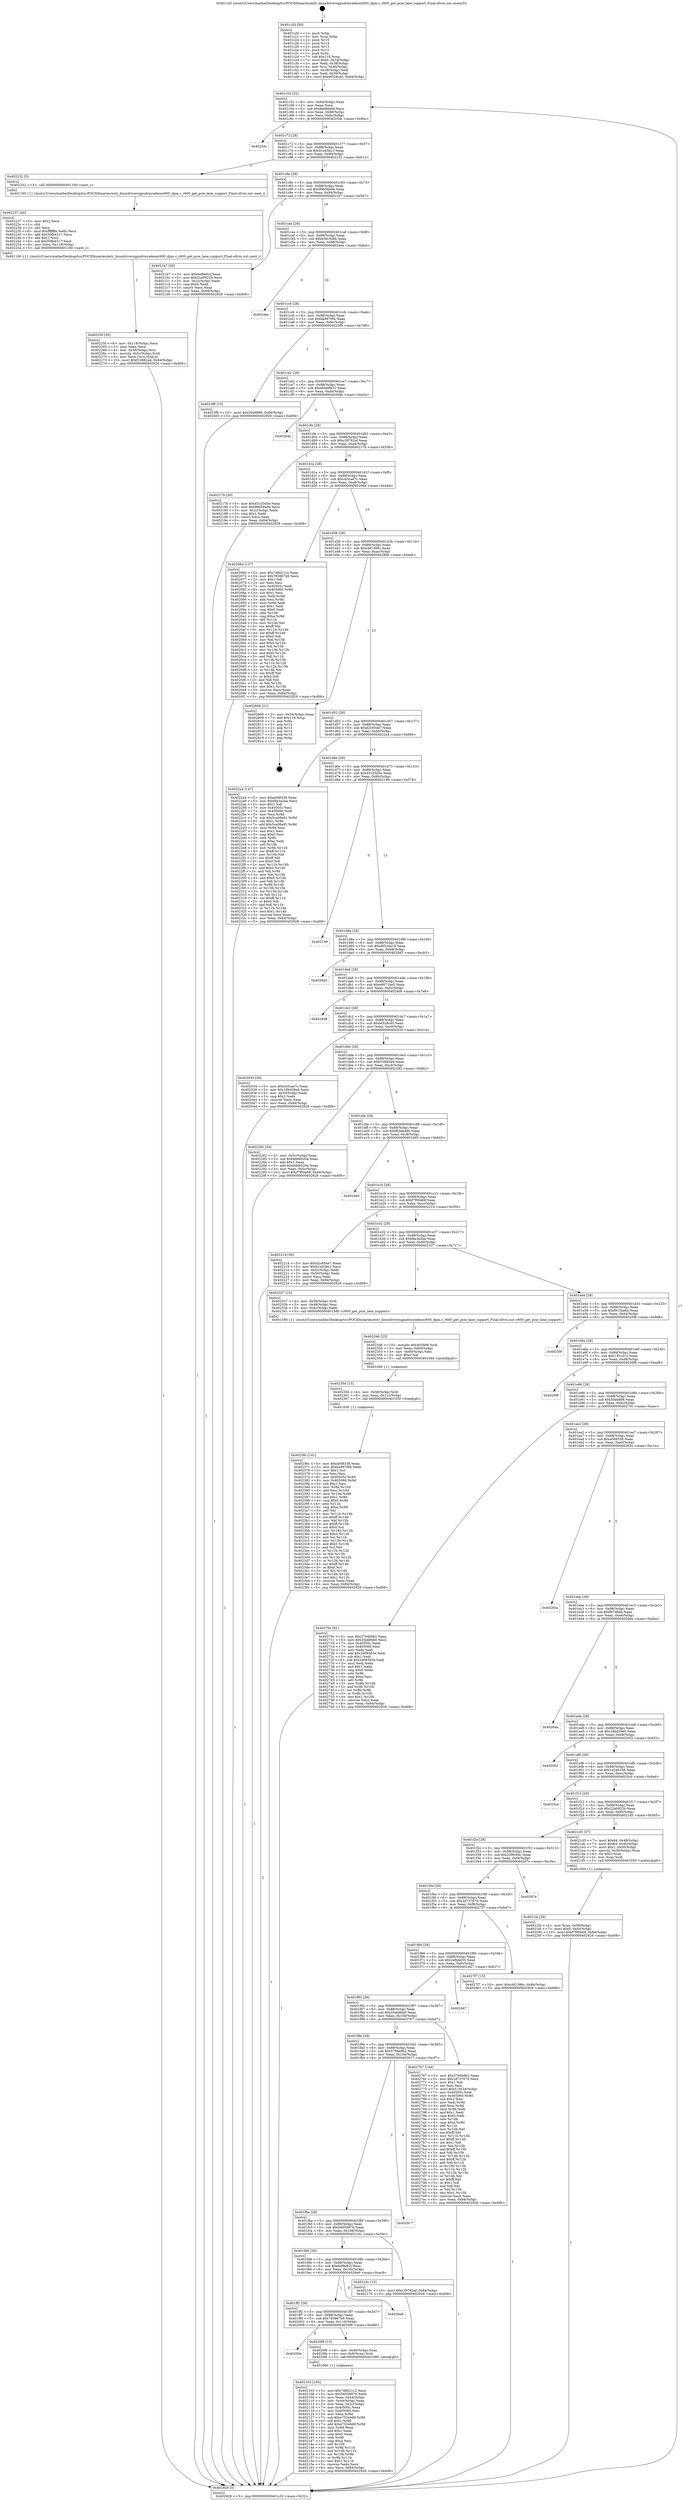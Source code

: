 digraph "0x401c20" {
  label = "0x401c20 (/mnt/c/Users/mathe/Desktop/tcc/POCII/binaries/extr_linuxdriversgpudrmradeonr600_dpm.c_r600_get_pcie_lane_support_Final-ollvm.out::main(0))"
  labelloc = "t"
  node[shape=record]

  Entry [label="",width=0.3,height=0.3,shape=circle,fillcolor=black,style=filled]
  "0x401c52" [label="{
     0x401c52 [32]\l
     | [instrs]\l
     &nbsp;&nbsp;0x401c52 \<+6\>: mov -0x84(%rbp),%eax\l
     &nbsp;&nbsp;0x401c58 \<+2\>: mov %eax,%ecx\l
     &nbsp;&nbsp;0x401c5a \<+6\>: sub $0x8dd8dd4f,%ecx\l
     &nbsp;&nbsp;0x401c60 \<+6\>: mov %eax,-0x88(%rbp)\l
     &nbsp;&nbsp;0x401c66 \<+6\>: mov %ecx,-0x8c(%rbp)\l
     &nbsp;&nbsp;0x401c6c \<+6\>: je 00000000004025dc \<main+0x9bc\>\l
  }"]
  "0x4025dc" [label="{
     0x4025dc\l
  }", style=dashed]
  "0x401c72" [label="{
     0x401c72 [28]\l
     | [instrs]\l
     &nbsp;&nbsp;0x401c72 \<+5\>: jmp 0000000000401c77 \<main+0x57\>\l
     &nbsp;&nbsp;0x401c77 \<+6\>: mov -0x88(%rbp),%eax\l
     &nbsp;&nbsp;0x401c7d \<+5\>: sub $0x91a45bc1,%eax\l
     &nbsp;&nbsp;0x401c82 \<+6\>: mov %eax,-0x90(%rbp)\l
     &nbsp;&nbsp;0x401c88 \<+6\>: je 0000000000402232 \<main+0x612\>\l
  }"]
  Exit [label="",width=0.3,height=0.3,shape=circle,fillcolor=black,style=filled,peripheries=2]
  "0x402232" [label="{
     0x402232 [5]\l
     | [instrs]\l
     &nbsp;&nbsp;0x402232 \<+5\>: call 0000000000401160 \<next_i\>\l
     | [calls]\l
     &nbsp;&nbsp;0x401160 \{1\} (/mnt/c/Users/mathe/Desktop/tcc/POCII/binaries/extr_linuxdriversgpudrmradeonr600_dpm.c_r600_get_pcie_lane_support_Final-ollvm.out::next_i)\l
  }"]
  "0x401c8e" [label="{
     0x401c8e [28]\l
     | [instrs]\l
     &nbsp;&nbsp;0x401c8e \<+5\>: jmp 0000000000401c93 \<main+0x73\>\l
     &nbsp;&nbsp;0x401c93 \<+6\>: mov -0x88(%rbp),%eax\l
     &nbsp;&nbsp;0x401c99 \<+5\>: sub $0x99b58a0b,%eax\l
     &nbsp;&nbsp;0x401c9e \<+6\>: mov %eax,-0x94(%rbp)\l
     &nbsp;&nbsp;0x401ca4 \<+6\>: je 00000000004021b7 \<main+0x597\>\l
  }"]
  "0x40236c" [label="{
     0x40236c [141]\l
     | [instrs]\l
     &nbsp;&nbsp;0x40236c \<+5\>: mov $0xa008338,%eax\l
     &nbsp;&nbsp;0x402371 \<+5\>: mov $0xba9970f4,%edx\l
     &nbsp;&nbsp;0x402376 \<+2\>: mov $0x1,%cl\l
     &nbsp;&nbsp;0x402378 \<+2\>: xor %esi,%esi\l
     &nbsp;&nbsp;0x40237a \<+8\>: mov 0x40505c,%r8d\l
     &nbsp;&nbsp;0x402382 \<+8\>: mov 0x405060,%r9d\l
     &nbsp;&nbsp;0x40238a \<+3\>: sub $0x1,%esi\l
     &nbsp;&nbsp;0x40238d \<+3\>: mov %r8d,%r10d\l
     &nbsp;&nbsp;0x402390 \<+3\>: add %esi,%r10d\l
     &nbsp;&nbsp;0x402393 \<+4\>: imul %r10d,%r8d\l
     &nbsp;&nbsp;0x402397 \<+4\>: and $0x1,%r8d\l
     &nbsp;&nbsp;0x40239b \<+4\>: cmp $0x0,%r8d\l
     &nbsp;&nbsp;0x40239f \<+4\>: sete %r11b\l
     &nbsp;&nbsp;0x4023a3 \<+4\>: cmp $0xa,%r9d\l
     &nbsp;&nbsp;0x4023a7 \<+3\>: setl %bl\l
     &nbsp;&nbsp;0x4023aa \<+3\>: mov %r11b,%r14b\l
     &nbsp;&nbsp;0x4023ad \<+4\>: xor $0xff,%r14b\l
     &nbsp;&nbsp;0x4023b1 \<+3\>: mov %bl,%r15b\l
     &nbsp;&nbsp;0x4023b4 \<+4\>: xor $0xff,%r15b\l
     &nbsp;&nbsp;0x4023b8 \<+3\>: xor $0x0,%cl\l
     &nbsp;&nbsp;0x4023bb \<+3\>: mov %r14b,%r12b\l
     &nbsp;&nbsp;0x4023be \<+4\>: and $0x0,%r12b\l
     &nbsp;&nbsp;0x4023c2 \<+3\>: and %cl,%r11b\l
     &nbsp;&nbsp;0x4023c5 \<+3\>: mov %r15b,%r13b\l
     &nbsp;&nbsp;0x4023c8 \<+4\>: and $0x0,%r13b\l
     &nbsp;&nbsp;0x4023cc \<+2\>: and %cl,%bl\l
     &nbsp;&nbsp;0x4023ce \<+3\>: or %r11b,%r12b\l
     &nbsp;&nbsp;0x4023d1 \<+3\>: or %bl,%r13b\l
     &nbsp;&nbsp;0x4023d4 \<+3\>: xor %r13b,%r12b\l
     &nbsp;&nbsp;0x4023d7 \<+3\>: or %r15b,%r14b\l
     &nbsp;&nbsp;0x4023da \<+4\>: xor $0xff,%r14b\l
     &nbsp;&nbsp;0x4023de \<+3\>: or $0x0,%cl\l
     &nbsp;&nbsp;0x4023e1 \<+3\>: and %cl,%r14b\l
     &nbsp;&nbsp;0x4023e4 \<+3\>: or %r14b,%r12b\l
     &nbsp;&nbsp;0x4023e7 \<+4\>: test $0x1,%r12b\l
     &nbsp;&nbsp;0x4023eb \<+3\>: cmovne %edx,%eax\l
     &nbsp;&nbsp;0x4023ee \<+6\>: mov %eax,-0x84(%rbp)\l
     &nbsp;&nbsp;0x4023f4 \<+5\>: jmp 0000000000402928 \<main+0xd08\>\l
  }"]
  "0x4021b7" [label="{
     0x4021b7 [30]\l
     | [instrs]\l
     &nbsp;&nbsp;0x4021b7 \<+5\>: mov $0x6ef9e91f,%eax\l
     &nbsp;&nbsp;0x4021bc \<+5\>: mov $0x22a0922b,%ecx\l
     &nbsp;&nbsp;0x4021c1 \<+3\>: mov -0x2c(%rbp),%edx\l
     &nbsp;&nbsp;0x4021c4 \<+3\>: cmp $0x0,%edx\l
     &nbsp;&nbsp;0x4021c7 \<+3\>: cmove %ecx,%eax\l
     &nbsp;&nbsp;0x4021ca \<+6\>: mov %eax,-0x84(%rbp)\l
     &nbsp;&nbsp;0x4021d0 \<+5\>: jmp 0000000000402928 \<main+0xd08\>\l
  }"]
  "0x401caa" [label="{
     0x401caa [28]\l
     | [instrs]\l
     &nbsp;&nbsp;0x401caa \<+5\>: jmp 0000000000401caf \<main+0x8f\>\l
     &nbsp;&nbsp;0x401caf \<+6\>: mov -0x88(%rbp),%eax\l
     &nbsp;&nbsp;0x401cb5 \<+5\>: sub $0xb59c30eb,%eax\l
     &nbsp;&nbsp;0x401cba \<+6\>: mov %eax,-0x98(%rbp)\l
     &nbsp;&nbsp;0x401cc0 \<+6\>: je 00000000004024ee \<main+0x8ce\>\l
  }"]
  "0x40235d" [label="{
     0x40235d [15]\l
     | [instrs]\l
     &nbsp;&nbsp;0x40235d \<+4\>: mov -0x58(%rbp),%rdi\l
     &nbsp;&nbsp;0x402361 \<+6\>: mov %eax,-0x11c(%rbp)\l
     &nbsp;&nbsp;0x402367 \<+5\>: call 0000000000401030 \<free@plt\>\l
     | [calls]\l
     &nbsp;&nbsp;0x401030 \{1\} (unknown)\l
  }"]
  "0x4024ee" [label="{
     0x4024ee\l
  }", style=dashed]
  "0x401cc6" [label="{
     0x401cc6 [28]\l
     | [instrs]\l
     &nbsp;&nbsp;0x401cc6 \<+5\>: jmp 0000000000401ccb \<main+0xab\>\l
     &nbsp;&nbsp;0x401ccb \<+6\>: mov -0x88(%rbp),%eax\l
     &nbsp;&nbsp;0x401cd1 \<+5\>: sub $0xba9970f4,%eax\l
     &nbsp;&nbsp;0x401cd6 \<+6\>: mov %eax,-0x9c(%rbp)\l
     &nbsp;&nbsp;0x401cdc \<+6\>: je 00000000004023f9 \<main+0x7d9\>\l
  }"]
  "0x402346" [label="{
     0x402346 [23]\l
     | [instrs]\l
     &nbsp;&nbsp;0x402346 \<+10\>: movabs $0x4030d6,%rdi\l
     &nbsp;&nbsp;0x402350 \<+3\>: mov %eax,-0x60(%rbp)\l
     &nbsp;&nbsp;0x402353 \<+3\>: mov -0x60(%rbp),%esi\l
     &nbsp;&nbsp;0x402356 \<+2\>: mov $0x0,%al\l
     &nbsp;&nbsp;0x402358 \<+5\>: call 0000000000401040 \<printf@plt\>\l
     | [calls]\l
     &nbsp;&nbsp;0x401040 \{1\} (unknown)\l
  }"]
  "0x4023f9" [label="{
     0x4023f9 [15]\l
     | [instrs]\l
     &nbsp;&nbsp;0x4023f9 \<+10\>: movl $0x50a6888,-0x84(%rbp)\l
     &nbsp;&nbsp;0x402403 \<+5\>: jmp 0000000000402928 \<main+0xd08\>\l
  }"]
  "0x401ce2" [label="{
     0x401ce2 [28]\l
     | [instrs]\l
     &nbsp;&nbsp;0x401ce2 \<+5\>: jmp 0000000000401ce7 \<main+0xc7\>\l
     &nbsp;&nbsp;0x401ce7 \<+6\>: mov -0x88(%rbp),%eax\l
     &nbsp;&nbsp;0x401ced \<+5\>: sub $0xbebb8631,%eax\l
     &nbsp;&nbsp;0x401cf2 \<+6\>: mov %eax,-0xa0(%rbp)\l
     &nbsp;&nbsp;0x401cf8 \<+6\>: je 000000000040264e \<main+0xa2e\>\l
  }"]
  "0x40225f" [label="{
     0x40225f [35]\l
     | [instrs]\l
     &nbsp;&nbsp;0x40225f \<+6\>: mov -0x118(%rbp),%ecx\l
     &nbsp;&nbsp;0x402265 \<+3\>: imul %eax,%ecx\l
     &nbsp;&nbsp;0x402268 \<+4\>: mov -0x58(%rbp),%rsi\l
     &nbsp;&nbsp;0x40226c \<+4\>: movslq -0x5c(%rbp),%rdi\l
     &nbsp;&nbsp;0x402270 \<+3\>: mov %ecx,(%rsi,%rdi,4)\l
     &nbsp;&nbsp;0x402273 \<+10\>: movl $0xf10882a4,-0x84(%rbp)\l
     &nbsp;&nbsp;0x40227d \<+5\>: jmp 0000000000402928 \<main+0xd08\>\l
  }"]
  "0x40264e" [label="{
     0x40264e\l
  }", style=dashed]
  "0x401cfe" [label="{
     0x401cfe [28]\l
     | [instrs]\l
     &nbsp;&nbsp;0x401cfe \<+5\>: jmp 0000000000401d03 \<main+0xe3\>\l
     &nbsp;&nbsp;0x401d03 \<+6\>: mov -0x88(%rbp),%eax\l
     &nbsp;&nbsp;0x401d09 \<+5\>: sub $0xc39782af,%eax\l
     &nbsp;&nbsp;0x401d0e \<+6\>: mov %eax,-0xa4(%rbp)\l
     &nbsp;&nbsp;0x401d14 \<+6\>: je 000000000040217b \<main+0x55b\>\l
  }"]
  "0x402237" [label="{
     0x402237 [40]\l
     | [instrs]\l
     &nbsp;&nbsp;0x402237 \<+5\>: mov $0x2,%ecx\l
     &nbsp;&nbsp;0x40223c \<+1\>: cltd\l
     &nbsp;&nbsp;0x40223d \<+2\>: idiv %ecx\l
     &nbsp;&nbsp;0x40223f \<+6\>: imul $0xfffffffe,%edx,%ecx\l
     &nbsp;&nbsp;0x402245 \<+6\>: add $0x50fb4317,%ecx\l
     &nbsp;&nbsp;0x40224b \<+3\>: add $0x1,%ecx\l
     &nbsp;&nbsp;0x40224e \<+6\>: sub $0x50fb4317,%ecx\l
     &nbsp;&nbsp;0x402254 \<+6\>: mov %ecx,-0x118(%rbp)\l
     &nbsp;&nbsp;0x40225a \<+5\>: call 0000000000401160 \<next_i\>\l
     | [calls]\l
     &nbsp;&nbsp;0x401160 \{1\} (/mnt/c/Users/mathe/Desktop/tcc/POCII/binaries/extr_linuxdriversgpudrmradeonr600_dpm.c_r600_get_pcie_lane_support_Final-ollvm.out::next_i)\l
  }"]
  "0x40217b" [label="{
     0x40217b [30]\l
     | [instrs]\l
     &nbsp;&nbsp;0x40217b \<+5\>: mov $0xd31d3d5e,%eax\l
     &nbsp;&nbsp;0x402180 \<+5\>: mov $0x99b58a0b,%ecx\l
     &nbsp;&nbsp;0x402185 \<+3\>: mov -0x2c(%rbp),%edx\l
     &nbsp;&nbsp;0x402188 \<+3\>: cmp $0x1,%edx\l
     &nbsp;&nbsp;0x40218b \<+3\>: cmovl %ecx,%eax\l
     &nbsp;&nbsp;0x40218e \<+6\>: mov %eax,-0x84(%rbp)\l
     &nbsp;&nbsp;0x402194 \<+5\>: jmp 0000000000402928 \<main+0xd08\>\l
  }"]
  "0x401d1a" [label="{
     0x401d1a [28]\l
     | [instrs]\l
     &nbsp;&nbsp;0x401d1a \<+5\>: jmp 0000000000401d1f \<main+0xff\>\l
     &nbsp;&nbsp;0x401d1f \<+6\>: mov -0x88(%rbp),%eax\l
     &nbsp;&nbsp;0x401d25 \<+5\>: sub $0xcb5cae7c,%eax\l
     &nbsp;&nbsp;0x401d2a \<+6\>: mov %eax,-0xa8(%rbp)\l
     &nbsp;&nbsp;0x401d30 \<+6\>: je 000000000040206d \<main+0x44d\>\l
  }"]
  "0x4021fa" [label="{
     0x4021fa [26]\l
     | [instrs]\l
     &nbsp;&nbsp;0x4021fa \<+4\>: mov %rax,-0x58(%rbp)\l
     &nbsp;&nbsp;0x4021fe \<+7\>: movl $0x0,-0x5c(%rbp)\l
     &nbsp;&nbsp;0x402205 \<+10\>: movl $0xf7f00e68,-0x84(%rbp)\l
     &nbsp;&nbsp;0x40220f \<+5\>: jmp 0000000000402928 \<main+0xd08\>\l
  }"]
  "0x40206d" [label="{
     0x40206d [137]\l
     | [instrs]\l
     &nbsp;&nbsp;0x40206d \<+5\>: mov $0x7d8621c2,%eax\l
     &nbsp;&nbsp;0x402072 \<+5\>: mov $0x783867b9,%ecx\l
     &nbsp;&nbsp;0x402077 \<+2\>: mov $0x1,%dl\l
     &nbsp;&nbsp;0x402079 \<+2\>: xor %esi,%esi\l
     &nbsp;&nbsp;0x40207b \<+7\>: mov 0x40505c,%edi\l
     &nbsp;&nbsp;0x402082 \<+8\>: mov 0x405060,%r8d\l
     &nbsp;&nbsp;0x40208a \<+3\>: sub $0x1,%esi\l
     &nbsp;&nbsp;0x40208d \<+3\>: mov %edi,%r9d\l
     &nbsp;&nbsp;0x402090 \<+3\>: add %esi,%r9d\l
     &nbsp;&nbsp;0x402093 \<+4\>: imul %r9d,%edi\l
     &nbsp;&nbsp;0x402097 \<+3\>: and $0x1,%edi\l
     &nbsp;&nbsp;0x40209a \<+3\>: cmp $0x0,%edi\l
     &nbsp;&nbsp;0x40209d \<+4\>: sete %r10b\l
     &nbsp;&nbsp;0x4020a1 \<+4\>: cmp $0xa,%r8d\l
     &nbsp;&nbsp;0x4020a5 \<+4\>: setl %r11b\l
     &nbsp;&nbsp;0x4020a9 \<+3\>: mov %r10b,%bl\l
     &nbsp;&nbsp;0x4020ac \<+3\>: xor $0xff,%bl\l
     &nbsp;&nbsp;0x4020af \<+3\>: mov %r11b,%r14b\l
     &nbsp;&nbsp;0x4020b2 \<+4\>: xor $0xff,%r14b\l
     &nbsp;&nbsp;0x4020b6 \<+3\>: xor $0x0,%dl\l
     &nbsp;&nbsp;0x4020b9 \<+3\>: mov %bl,%r15b\l
     &nbsp;&nbsp;0x4020bc \<+4\>: and $0x0,%r15b\l
     &nbsp;&nbsp;0x4020c0 \<+3\>: and %dl,%r10b\l
     &nbsp;&nbsp;0x4020c3 \<+3\>: mov %r14b,%r12b\l
     &nbsp;&nbsp;0x4020c6 \<+4\>: and $0x0,%r12b\l
     &nbsp;&nbsp;0x4020ca \<+3\>: and %dl,%r11b\l
     &nbsp;&nbsp;0x4020cd \<+3\>: or %r10b,%r15b\l
     &nbsp;&nbsp;0x4020d0 \<+3\>: or %r11b,%r12b\l
     &nbsp;&nbsp;0x4020d3 \<+3\>: xor %r12b,%r15b\l
     &nbsp;&nbsp;0x4020d6 \<+3\>: or %r14b,%bl\l
     &nbsp;&nbsp;0x4020d9 \<+3\>: xor $0xff,%bl\l
     &nbsp;&nbsp;0x4020dc \<+3\>: or $0x0,%dl\l
     &nbsp;&nbsp;0x4020df \<+2\>: and %dl,%bl\l
     &nbsp;&nbsp;0x4020e1 \<+3\>: or %bl,%r15b\l
     &nbsp;&nbsp;0x4020e4 \<+4\>: test $0x1,%r15b\l
     &nbsp;&nbsp;0x4020e8 \<+3\>: cmovne %ecx,%eax\l
     &nbsp;&nbsp;0x4020eb \<+6\>: mov %eax,-0x84(%rbp)\l
     &nbsp;&nbsp;0x4020f1 \<+5\>: jmp 0000000000402928 \<main+0xd08\>\l
  }"]
  "0x401d36" [label="{
     0x401d36 [28]\l
     | [instrs]\l
     &nbsp;&nbsp;0x401d36 \<+5\>: jmp 0000000000401d3b \<main+0x11b\>\l
     &nbsp;&nbsp;0x401d3b \<+6\>: mov -0x88(%rbp),%eax\l
     &nbsp;&nbsp;0x401d41 \<+5\>: sub $0xcbf1386c,%eax\l
     &nbsp;&nbsp;0x401d46 \<+6\>: mov %eax,-0xac(%rbp)\l
     &nbsp;&nbsp;0x401d4c \<+6\>: je 0000000000402806 \<main+0xbe6\>\l
  }"]
  "0x402103" [label="{
     0x402103 [105]\l
     | [instrs]\l
     &nbsp;&nbsp;0x402103 \<+5\>: mov $0x7d8621c2,%ecx\l
     &nbsp;&nbsp;0x402108 \<+5\>: mov $0x56059976,%edx\l
     &nbsp;&nbsp;0x40210d \<+3\>: mov %eax,-0x44(%rbp)\l
     &nbsp;&nbsp;0x402110 \<+3\>: mov -0x44(%rbp),%eax\l
     &nbsp;&nbsp;0x402113 \<+3\>: mov %eax,-0x2c(%rbp)\l
     &nbsp;&nbsp;0x402116 \<+7\>: mov 0x40505c,%eax\l
     &nbsp;&nbsp;0x40211d \<+7\>: mov 0x405060,%esi\l
     &nbsp;&nbsp;0x402124 \<+3\>: mov %eax,%r8d\l
     &nbsp;&nbsp;0x402127 \<+7\>: sub $0xe752ebd9,%r8d\l
     &nbsp;&nbsp;0x40212e \<+4\>: sub $0x1,%r8d\l
     &nbsp;&nbsp;0x402132 \<+7\>: add $0xe752ebd9,%r8d\l
     &nbsp;&nbsp;0x402139 \<+4\>: imul %r8d,%eax\l
     &nbsp;&nbsp;0x40213d \<+3\>: and $0x1,%eax\l
     &nbsp;&nbsp;0x402140 \<+3\>: cmp $0x0,%eax\l
     &nbsp;&nbsp;0x402143 \<+4\>: sete %r9b\l
     &nbsp;&nbsp;0x402147 \<+3\>: cmp $0xa,%esi\l
     &nbsp;&nbsp;0x40214a \<+4\>: setl %r10b\l
     &nbsp;&nbsp;0x40214e \<+3\>: mov %r9b,%r11b\l
     &nbsp;&nbsp;0x402151 \<+3\>: and %r10b,%r11b\l
     &nbsp;&nbsp;0x402154 \<+3\>: xor %r10b,%r9b\l
     &nbsp;&nbsp;0x402157 \<+3\>: or %r9b,%r11b\l
     &nbsp;&nbsp;0x40215a \<+4\>: test $0x1,%r11b\l
     &nbsp;&nbsp;0x40215e \<+3\>: cmovne %edx,%ecx\l
     &nbsp;&nbsp;0x402161 \<+6\>: mov %ecx,-0x84(%rbp)\l
     &nbsp;&nbsp;0x402167 \<+5\>: jmp 0000000000402928 \<main+0xd08\>\l
  }"]
  "0x402806" [label="{
     0x402806 [21]\l
     | [instrs]\l
     &nbsp;&nbsp;0x402806 \<+3\>: mov -0x34(%rbp),%eax\l
     &nbsp;&nbsp;0x402809 \<+7\>: add $0x118,%rsp\l
     &nbsp;&nbsp;0x402810 \<+1\>: pop %rbx\l
     &nbsp;&nbsp;0x402811 \<+2\>: pop %r12\l
     &nbsp;&nbsp;0x402813 \<+2\>: pop %r13\l
     &nbsp;&nbsp;0x402815 \<+2\>: pop %r14\l
     &nbsp;&nbsp;0x402817 \<+2\>: pop %r15\l
     &nbsp;&nbsp;0x402819 \<+1\>: pop %rbp\l
     &nbsp;&nbsp;0x40281a \<+1\>: ret\l
  }"]
  "0x401d52" [label="{
     0x401d52 [28]\l
     | [instrs]\l
     &nbsp;&nbsp;0x401d52 \<+5\>: jmp 0000000000401d57 \<main+0x137\>\l
     &nbsp;&nbsp;0x401d57 \<+6\>: mov -0x88(%rbp),%eax\l
     &nbsp;&nbsp;0x401d5d \<+5\>: sub $0xd2c854e7,%eax\l
     &nbsp;&nbsp;0x401d62 \<+6\>: mov %eax,-0xb0(%rbp)\l
     &nbsp;&nbsp;0x401d68 \<+6\>: je 00000000004022a4 \<main+0x684\>\l
  }"]
  "0x40200e" [label="{
     0x40200e\l
  }", style=dashed]
  "0x4022a4" [label="{
     0x4022a4 [147]\l
     | [instrs]\l
     &nbsp;&nbsp;0x4022a4 \<+5\>: mov $0xa008338,%eax\l
     &nbsp;&nbsp;0x4022a9 \<+5\>: mov $0xf8a3a2ba,%ecx\l
     &nbsp;&nbsp;0x4022ae \<+2\>: mov $0x1,%dl\l
     &nbsp;&nbsp;0x4022b0 \<+7\>: mov 0x40505c,%esi\l
     &nbsp;&nbsp;0x4022b7 \<+7\>: mov 0x405060,%edi\l
     &nbsp;&nbsp;0x4022be \<+3\>: mov %esi,%r8d\l
     &nbsp;&nbsp;0x4022c1 \<+7\>: sub $0x5ca08a91,%r8d\l
     &nbsp;&nbsp;0x4022c8 \<+4\>: sub $0x1,%r8d\l
     &nbsp;&nbsp;0x4022cc \<+7\>: add $0x5ca08a91,%r8d\l
     &nbsp;&nbsp;0x4022d3 \<+4\>: imul %r8d,%esi\l
     &nbsp;&nbsp;0x4022d7 \<+3\>: and $0x1,%esi\l
     &nbsp;&nbsp;0x4022da \<+3\>: cmp $0x0,%esi\l
     &nbsp;&nbsp;0x4022dd \<+4\>: sete %r9b\l
     &nbsp;&nbsp;0x4022e1 \<+3\>: cmp $0xa,%edi\l
     &nbsp;&nbsp;0x4022e4 \<+4\>: setl %r10b\l
     &nbsp;&nbsp;0x4022e8 \<+3\>: mov %r9b,%r11b\l
     &nbsp;&nbsp;0x4022eb \<+4\>: xor $0xff,%r11b\l
     &nbsp;&nbsp;0x4022ef \<+3\>: mov %r10b,%bl\l
     &nbsp;&nbsp;0x4022f2 \<+3\>: xor $0xff,%bl\l
     &nbsp;&nbsp;0x4022f5 \<+3\>: xor $0x0,%dl\l
     &nbsp;&nbsp;0x4022f8 \<+3\>: mov %r11b,%r14b\l
     &nbsp;&nbsp;0x4022fb \<+4\>: and $0x0,%r14b\l
     &nbsp;&nbsp;0x4022ff \<+3\>: and %dl,%r9b\l
     &nbsp;&nbsp;0x402302 \<+3\>: mov %bl,%r15b\l
     &nbsp;&nbsp;0x402305 \<+4\>: and $0x0,%r15b\l
     &nbsp;&nbsp;0x402309 \<+3\>: and %dl,%r10b\l
     &nbsp;&nbsp;0x40230c \<+3\>: or %r9b,%r14b\l
     &nbsp;&nbsp;0x40230f \<+3\>: or %r10b,%r15b\l
     &nbsp;&nbsp;0x402312 \<+3\>: xor %r15b,%r14b\l
     &nbsp;&nbsp;0x402315 \<+3\>: or %bl,%r11b\l
     &nbsp;&nbsp;0x402318 \<+4\>: xor $0xff,%r11b\l
     &nbsp;&nbsp;0x40231c \<+3\>: or $0x0,%dl\l
     &nbsp;&nbsp;0x40231f \<+3\>: and %dl,%r11b\l
     &nbsp;&nbsp;0x402322 \<+3\>: or %r11b,%r14b\l
     &nbsp;&nbsp;0x402325 \<+4\>: test $0x1,%r14b\l
     &nbsp;&nbsp;0x402329 \<+3\>: cmovne %ecx,%eax\l
     &nbsp;&nbsp;0x40232c \<+6\>: mov %eax,-0x84(%rbp)\l
     &nbsp;&nbsp;0x402332 \<+5\>: jmp 0000000000402928 \<main+0xd08\>\l
  }"]
  "0x401d6e" [label="{
     0x401d6e [28]\l
     | [instrs]\l
     &nbsp;&nbsp;0x401d6e \<+5\>: jmp 0000000000401d73 \<main+0x153\>\l
     &nbsp;&nbsp;0x401d73 \<+6\>: mov -0x88(%rbp),%eax\l
     &nbsp;&nbsp;0x401d79 \<+5\>: sub $0xd31d3d5e,%eax\l
     &nbsp;&nbsp;0x401d7e \<+6\>: mov %eax,-0xb4(%rbp)\l
     &nbsp;&nbsp;0x401d84 \<+6\>: je 0000000000402199 \<main+0x579\>\l
  }"]
  "0x4020f6" [label="{
     0x4020f6 [13]\l
     | [instrs]\l
     &nbsp;&nbsp;0x4020f6 \<+4\>: mov -0x40(%rbp),%rax\l
     &nbsp;&nbsp;0x4020fa \<+4\>: mov 0x8(%rax),%rdi\l
     &nbsp;&nbsp;0x4020fe \<+5\>: call 0000000000401060 \<atoi@plt\>\l
     | [calls]\l
     &nbsp;&nbsp;0x401060 \{1\} (unknown)\l
  }"]
  "0x402199" [label="{
     0x402199\l
  }", style=dashed]
  "0x401d8a" [label="{
     0x401d8a [28]\l
     | [instrs]\l
     &nbsp;&nbsp;0x401d8a \<+5\>: jmp 0000000000401d8f \<main+0x16f\>\l
     &nbsp;&nbsp;0x401d8f \<+6\>: mov -0x88(%rbp),%eax\l
     &nbsp;&nbsp;0x401d95 \<+5\>: sub $0xd6524e19,%eax\l
     &nbsp;&nbsp;0x401d9a \<+6\>: mov %eax,-0xb8(%rbp)\l
     &nbsp;&nbsp;0x401da0 \<+6\>: je 00000000004028d3 \<main+0xcb3\>\l
  }"]
  "0x401ff2" [label="{
     0x401ff2 [28]\l
     | [instrs]\l
     &nbsp;&nbsp;0x401ff2 \<+5\>: jmp 0000000000401ff7 \<main+0x3d7\>\l
     &nbsp;&nbsp;0x401ff7 \<+6\>: mov -0x88(%rbp),%eax\l
     &nbsp;&nbsp;0x401ffd \<+5\>: sub $0x783867b9,%eax\l
     &nbsp;&nbsp;0x402002 \<+6\>: mov %eax,-0x110(%rbp)\l
     &nbsp;&nbsp;0x402008 \<+6\>: je 00000000004020f6 \<main+0x4d6\>\l
  }"]
  "0x4028d3" [label="{
     0x4028d3\l
  }", style=dashed]
  "0x401da6" [label="{
     0x401da6 [28]\l
     | [instrs]\l
     &nbsp;&nbsp;0x401da6 \<+5\>: jmp 0000000000401dab \<main+0x18b\>\l
     &nbsp;&nbsp;0x401dab \<+6\>: mov -0x88(%rbp),%eax\l
     &nbsp;&nbsp;0x401db1 \<+5\>: sub $0xe8671be5,%eax\l
     &nbsp;&nbsp;0x401db6 \<+6\>: mov %eax,-0xbc(%rbp)\l
     &nbsp;&nbsp;0x401dbc \<+6\>: je 0000000000402408 \<main+0x7e8\>\l
  }"]
  "0x4026e9" [label="{
     0x4026e9\l
  }", style=dashed]
  "0x402408" [label="{
     0x402408\l
  }", style=dashed]
  "0x401dc2" [label="{
     0x401dc2 [28]\l
     | [instrs]\l
     &nbsp;&nbsp;0x401dc2 \<+5\>: jmp 0000000000401dc7 \<main+0x1a7\>\l
     &nbsp;&nbsp;0x401dc7 \<+6\>: mov -0x88(%rbp),%eax\l
     &nbsp;&nbsp;0x401dcd \<+5\>: sub $0xef328c40,%eax\l
     &nbsp;&nbsp;0x401dd2 \<+6\>: mov %eax,-0xc0(%rbp)\l
     &nbsp;&nbsp;0x401dd8 \<+6\>: je 0000000000402034 \<main+0x414\>\l
  }"]
  "0x401fd6" [label="{
     0x401fd6 [28]\l
     | [instrs]\l
     &nbsp;&nbsp;0x401fd6 \<+5\>: jmp 0000000000401fdb \<main+0x3bb\>\l
     &nbsp;&nbsp;0x401fdb \<+6\>: mov -0x88(%rbp),%eax\l
     &nbsp;&nbsp;0x401fe1 \<+5\>: sub $0x6ef9e91f,%eax\l
     &nbsp;&nbsp;0x401fe6 \<+6\>: mov %eax,-0x10c(%rbp)\l
     &nbsp;&nbsp;0x401fec \<+6\>: je 00000000004026e9 \<main+0xac9\>\l
  }"]
  "0x402034" [label="{
     0x402034 [30]\l
     | [instrs]\l
     &nbsp;&nbsp;0x402034 \<+5\>: mov $0xcb5cae7c,%eax\l
     &nbsp;&nbsp;0x402039 \<+5\>: mov $0x18bd39e0,%ecx\l
     &nbsp;&nbsp;0x40203e \<+3\>: mov -0x30(%rbp),%edx\l
     &nbsp;&nbsp;0x402041 \<+3\>: cmp $0x2,%edx\l
     &nbsp;&nbsp;0x402044 \<+3\>: cmovne %ecx,%eax\l
     &nbsp;&nbsp;0x402047 \<+6\>: mov %eax,-0x84(%rbp)\l
     &nbsp;&nbsp;0x40204d \<+5\>: jmp 0000000000402928 \<main+0xd08\>\l
  }"]
  "0x401dde" [label="{
     0x401dde [28]\l
     | [instrs]\l
     &nbsp;&nbsp;0x401dde \<+5\>: jmp 0000000000401de3 \<main+0x1c3\>\l
     &nbsp;&nbsp;0x401de3 \<+6\>: mov -0x88(%rbp),%eax\l
     &nbsp;&nbsp;0x401de9 \<+5\>: sub $0xf10882a4,%eax\l
     &nbsp;&nbsp;0x401dee \<+6\>: mov %eax,-0xc4(%rbp)\l
     &nbsp;&nbsp;0x401df4 \<+6\>: je 0000000000402282 \<main+0x662\>\l
  }"]
  "0x402928" [label="{
     0x402928 [5]\l
     | [instrs]\l
     &nbsp;&nbsp;0x402928 \<+5\>: jmp 0000000000401c52 \<main+0x32\>\l
  }"]
  "0x401c20" [label="{
     0x401c20 [50]\l
     | [instrs]\l
     &nbsp;&nbsp;0x401c20 \<+1\>: push %rbp\l
     &nbsp;&nbsp;0x401c21 \<+3\>: mov %rsp,%rbp\l
     &nbsp;&nbsp;0x401c24 \<+2\>: push %r15\l
     &nbsp;&nbsp;0x401c26 \<+2\>: push %r14\l
     &nbsp;&nbsp;0x401c28 \<+2\>: push %r13\l
     &nbsp;&nbsp;0x401c2a \<+2\>: push %r12\l
     &nbsp;&nbsp;0x401c2c \<+1\>: push %rbx\l
     &nbsp;&nbsp;0x401c2d \<+7\>: sub $0x118,%rsp\l
     &nbsp;&nbsp;0x401c34 \<+7\>: movl $0x0,-0x34(%rbp)\l
     &nbsp;&nbsp;0x401c3b \<+3\>: mov %edi,-0x38(%rbp)\l
     &nbsp;&nbsp;0x401c3e \<+4\>: mov %rsi,-0x40(%rbp)\l
     &nbsp;&nbsp;0x401c42 \<+3\>: mov -0x38(%rbp),%edi\l
     &nbsp;&nbsp;0x401c45 \<+3\>: mov %edi,-0x30(%rbp)\l
     &nbsp;&nbsp;0x401c48 \<+10\>: movl $0xef328c40,-0x84(%rbp)\l
  }"]
  "0x40216c" [label="{
     0x40216c [15]\l
     | [instrs]\l
     &nbsp;&nbsp;0x40216c \<+10\>: movl $0xc39782af,-0x84(%rbp)\l
     &nbsp;&nbsp;0x402176 \<+5\>: jmp 0000000000402928 \<main+0xd08\>\l
  }"]
  "0x402282" [label="{
     0x402282 [34]\l
     | [instrs]\l
     &nbsp;&nbsp;0x402282 \<+3\>: mov -0x5c(%rbp),%eax\l
     &nbsp;&nbsp;0x402285 \<+5\>: sub $0xddd6020a,%eax\l
     &nbsp;&nbsp;0x40228a \<+3\>: add $0x1,%eax\l
     &nbsp;&nbsp;0x40228d \<+5\>: add $0xddd6020a,%eax\l
     &nbsp;&nbsp;0x402292 \<+3\>: mov %eax,-0x5c(%rbp)\l
     &nbsp;&nbsp;0x402295 \<+10\>: movl $0xf7f00e68,-0x84(%rbp)\l
     &nbsp;&nbsp;0x40229f \<+5\>: jmp 0000000000402928 \<main+0xd08\>\l
  }"]
  "0x401dfa" [label="{
     0x401dfa [28]\l
     | [instrs]\l
     &nbsp;&nbsp;0x401dfa \<+5\>: jmp 0000000000401dff \<main+0x1df\>\l
     &nbsp;&nbsp;0x401dff \<+6\>: mov -0x88(%rbp),%eax\l
     &nbsp;&nbsp;0x401e05 \<+5\>: sub $0xf63de460,%eax\l
     &nbsp;&nbsp;0x401e0a \<+6\>: mov %eax,-0xc8(%rbp)\l
     &nbsp;&nbsp;0x401e10 \<+6\>: je 0000000000402465 \<main+0x845\>\l
  }"]
  "0x401fba" [label="{
     0x401fba [28]\l
     | [instrs]\l
     &nbsp;&nbsp;0x401fba \<+5\>: jmp 0000000000401fbf \<main+0x39f\>\l
     &nbsp;&nbsp;0x401fbf \<+6\>: mov -0x88(%rbp),%eax\l
     &nbsp;&nbsp;0x401fc5 \<+5\>: sub $0x56059976,%eax\l
     &nbsp;&nbsp;0x401fca \<+6\>: mov %eax,-0x108(%rbp)\l
     &nbsp;&nbsp;0x401fd0 \<+6\>: je 000000000040216c \<main+0x54c\>\l
  }"]
  "0x402465" [label="{
     0x402465\l
  }", style=dashed]
  "0x401e16" [label="{
     0x401e16 [28]\l
     | [instrs]\l
     &nbsp;&nbsp;0x401e16 \<+5\>: jmp 0000000000401e1b \<main+0x1fb\>\l
     &nbsp;&nbsp;0x401e1b \<+6\>: mov -0x88(%rbp),%eax\l
     &nbsp;&nbsp;0x401e21 \<+5\>: sub $0xf7f00e68,%eax\l
     &nbsp;&nbsp;0x401e26 \<+6\>: mov %eax,-0xcc(%rbp)\l
     &nbsp;&nbsp;0x401e2c \<+6\>: je 0000000000402214 \<main+0x5f4\>\l
  }"]
  "0x402917" [label="{
     0x402917\l
  }", style=dashed]
  "0x402214" [label="{
     0x402214 [30]\l
     | [instrs]\l
     &nbsp;&nbsp;0x402214 \<+5\>: mov $0xd2c854e7,%eax\l
     &nbsp;&nbsp;0x402219 \<+5\>: mov $0x91a45bc1,%ecx\l
     &nbsp;&nbsp;0x40221e \<+3\>: mov -0x5c(%rbp),%edx\l
     &nbsp;&nbsp;0x402221 \<+3\>: cmp -0x50(%rbp),%edx\l
     &nbsp;&nbsp;0x402224 \<+3\>: cmovl %ecx,%eax\l
     &nbsp;&nbsp;0x402227 \<+6\>: mov %eax,-0x84(%rbp)\l
     &nbsp;&nbsp;0x40222d \<+5\>: jmp 0000000000402928 \<main+0xd08\>\l
  }"]
  "0x401e32" [label="{
     0x401e32 [28]\l
     | [instrs]\l
     &nbsp;&nbsp;0x401e32 \<+5\>: jmp 0000000000401e37 \<main+0x217\>\l
     &nbsp;&nbsp;0x401e37 \<+6\>: mov -0x88(%rbp),%eax\l
     &nbsp;&nbsp;0x401e3d \<+5\>: sub $0xf8a3a2ba,%eax\l
     &nbsp;&nbsp;0x401e42 \<+6\>: mov %eax,-0xd0(%rbp)\l
     &nbsp;&nbsp;0x401e48 \<+6\>: je 0000000000402337 \<main+0x717\>\l
  }"]
  "0x401f9e" [label="{
     0x401f9e [28]\l
     | [instrs]\l
     &nbsp;&nbsp;0x401f9e \<+5\>: jmp 0000000000401fa3 \<main+0x383\>\l
     &nbsp;&nbsp;0x401fa3 \<+6\>: mov -0x88(%rbp),%eax\l
     &nbsp;&nbsp;0x401fa9 \<+5\>: sub $0x3794b9b2,%eax\l
     &nbsp;&nbsp;0x401fae \<+6\>: mov %eax,-0x104(%rbp)\l
     &nbsp;&nbsp;0x401fb4 \<+6\>: je 0000000000402917 \<main+0xcf7\>\l
  }"]
  "0x402337" [label="{
     0x402337 [15]\l
     | [instrs]\l
     &nbsp;&nbsp;0x402337 \<+4\>: mov -0x58(%rbp),%rdi\l
     &nbsp;&nbsp;0x40233b \<+3\>: mov -0x48(%rbp),%esi\l
     &nbsp;&nbsp;0x40233e \<+3\>: mov -0x4c(%rbp),%edx\l
     &nbsp;&nbsp;0x402341 \<+5\>: call 0000000000401580 \<r600_get_pcie_lane_support\>\l
     | [calls]\l
     &nbsp;&nbsp;0x401580 \{1\} (/mnt/c/Users/mathe/Desktop/tcc/POCII/binaries/extr_linuxdriversgpudrmradeonr600_dpm.c_r600_get_pcie_lane_support_Final-ollvm.out::r600_get_pcie_lane_support)\l
  }"]
  "0x401e4e" [label="{
     0x401e4e [28]\l
     | [instrs]\l
     &nbsp;&nbsp;0x401e4e \<+5\>: jmp 0000000000401e53 \<main+0x233\>\l
     &nbsp;&nbsp;0x401e53 \<+6\>: mov -0x88(%rbp),%eax\l
     &nbsp;&nbsp;0x401e59 \<+5\>: sub $0xf915aa6a,%eax\l
     &nbsp;&nbsp;0x401e5e \<+6\>: mov %eax,-0xd4(%rbp)\l
     &nbsp;&nbsp;0x401e64 \<+6\>: je 00000000004025f8 \<main+0x9d8\>\l
  }"]
  "0x402767" [label="{
     0x402767 [144]\l
     | [instrs]\l
     &nbsp;&nbsp;0x402767 \<+5\>: mov $0x3794b9b2,%eax\l
     &nbsp;&nbsp;0x40276c \<+5\>: mov $0x2d737679,%ecx\l
     &nbsp;&nbsp;0x402771 \<+2\>: mov $0x1,%dl\l
     &nbsp;&nbsp;0x402773 \<+2\>: xor %esi,%esi\l
     &nbsp;&nbsp;0x402775 \<+7\>: movl $0x0,-0x34(%rbp)\l
     &nbsp;&nbsp;0x40277c \<+7\>: mov 0x40505c,%edi\l
     &nbsp;&nbsp;0x402783 \<+8\>: mov 0x405060,%r8d\l
     &nbsp;&nbsp;0x40278b \<+3\>: sub $0x1,%esi\l
     &nbsp;&nbsp;0x40278e \<+3\>: mov %edi,%r9d\l
     &nbsp;&nbsp;0x402791 \<+3\>: add %esi,%r9d\l
     &nbsp;&nbsp;0x402794 \<+4\>: imul %r9d,%edi\l
     &nbsp;&nbsp;0x402798 \<+3\>: and $0x1,%edi\l
     &nbsp;&nbsp;0x40279b \<+3\>: cmp $0x0,%edi\l
     &nbsp;&nbsp;0x40279e \<+4\>: sete %r10b\l
     &nbsp;&nbsp;0x4027a2 \<+4\>: cmp $0xa,%r8d\l
     &nbsp;&nbsp;0x4027a6 \<+4\>: setl %r11b\l
     &nbsp;&nbsp;0x4027aa \<+3\>: mov %r10b,%bl\l
     &nbsp;&nbsp;0x4027ad \<+3\>: xor $0xff,%bl\l
     &nbsp;&nbsp;0x4027b0 \<+3\>: mov %r11b,%r14b\l
     &nbsp;&nbsp;0x4027b3 \<+4\>: xor $0xff,%r14b\l
     &nbsp;&nbsp;0x4027b7 \<+3\>: xor $0x1,%dl\l
     &nbsp;&nbsp;0x4027ba \<+3\>: mov %bl,%r15b\l
     &nbsp;&nbsp;0x4027bd \<+4\>: and $0xff,%r15b\l
     &nbsp;&nbsp;0x4027c1 \<+3\>: and %dl,%r10b\l
     &nbsp;&nbsp;0x4027c4 \<+3\>: mov %r14b,%r12b\l
     &nbsp;&nbsp;0x4027c7 \<+4\>: and $0xff,%r12b\l
     &nbsp;&nbsp;0x4027cb \<+3\>: and %dl,%r11b\l
     &nbsp;&nbsp;0x4027ce \<+3\>: or %r10b,%r15b\l
     &nbsp;&nbsp;0x4027d1 \<+3\>: or %r11b,%r12b\l
     &nbsp;&nbsp;0x4027d4 \<+3\>: xor %r12b,%r15b\l
     &nbsp;&nbsp;0x4027d7 \<+3\>: or %r14b,%bl\l
     &nbsp;&nbsp;0x4027da \<+3\>: xor $0xff,%bl\l
     &nbsp;&nbsp;0x4027dd \<+3\>: or $0x1,%dl\l
     &nbsp;&nbsp;0x4027e0 \<+2\>: and %dl,%bl\l
     &nbsp;&nbsp;0x4027e2 \<+3\>: or %bl,%r15b\l
     &nbsp;&nbsp;0x4027e5 \<+4\>: test $0x1,%r15b\l
     &nbsp;&nbsp;0x4027e9 \<+3\>: cmovne %ecx,%eax\l
     &nbsp;&nbsp;0x4027ec \<+6\>: mov %eax,-0x84(%rbp)\l
     &nbsp;&nbsp;0x4027f2 \<+5\>: jmp 0000000000402928 \<main+0xd08\>\l
  }"]
  "0x4025f8" [label="{
     0x4025f8\l
  }", style=dashed]
  "0x401e6a" [label="{
     0x401e6a [28]\l
     | [instrs]\l
     &nbsp;&nbsp;0x401e6a \<+5\>: jmp 0000000000401e6f \<main+0x24f\>\l
     &nbsp;&nbsp;0x401e6f \<+6\>: mov -0x88(%rbp),%eax\l
     &nbsp;&nbsp;0x401e75 \<+5\>: sub $0x1351d12,%eax\l
     &nbsp;&nbsp;0x401e7a \<+6\>: mov %eax,-0xd8(%rbp)\l
     &nbsp;&nbsp;0x401e80 \<+6\>: je 00000000004026f8 \<main+0xad8\>\l
  }"]
  "0x401f82" [label="{
     0x401f82 [28]\l
     | [instrs]\l
     &nbsp;&nbsp;0x401f82 \<+5\>: jmp 0000000000401f87 \<main+0x367\>\l
     &nbsp;&nbsp;0x401f87 \<+6\>: mov -0x88(%rbp),%eax\l
     &nbsp;&nbsp;0x401f8d \<+5\>: sub $0x35eb9bb0,%eax\l
     &nbsp;&nbsp;0x401f92 \<+6\>: mov %eax,-0x100(%rbp)\l
     &nbsp;&nbsp;0x401f98 \<+6\>: je 0000000000402767 \<main+0xb47\>\l
  }"]
  "0x4026f8" [label="{
     0x4026f8\l
  }", style=dashed]
  "0x401e86" [label="{
     0x401e86 [28]\l
     | [instrs]\l
     &nbsp;&nbsp;0x401e86 \<+5\>: jmp 0000000000401e8b \<main+0x26b\>\l
     &nbsp;&nbsp;0x401e8b \<+6\>: mov -0x88(%rbp),%eax\l
     &nbsp;&nbsp;0x401e91 \<+5\>: sub $0x50a6888,%eax\l
     &nbsp;&nbsp;0x401e96 \<+6\>: mov %eax,-0xdc(%rbp)\l
     &nbsp;&nbsp;0x401e9c \<+6\>: je 000000000040270c \<main+0xaec\>\l
  }"]
  "0x402447" [label="{
     0x402447\l
  }", style=dashed]
  "0x40270c" [label="{
     0x40270c [91]\l
     | [instrs]\l
     &nbsp;&nbsp;0x40270c \<+5\>: mov $0x3794b9b2,%eax\l
     &nbsp;&nbsp;0x402711 \<+5\>: mov $0x35eb9bb0,%ecx\l
     &nbsp;&nbsp;0x402716 \<+7\>: mov 0x40505c,%edx\l
     &nbsp;&nbsp;0x40271d \<+7\>: mov 0x405060,%esi\l
     &nbsp;&nbsp;0x402724 \<+2\>: mov %edx,%edi\l
     &nbsp;&nbsp;0x402726 \<+6\>: add $0x2d06563e,%edi\l
     &nbsp;&nbsp;0x40272c \<+3\>: sub $0x1,%edi\l
     &nbsp;&nbsp;0x40272f \<+6\>: sub $0x2d06563e,%edi\l
     &nbsp;&nbsp;0x402735 \<+3\>: imul %edi,%edx\l
     &nbsp;&nbsp;0x402738 \<+3\>: and $0x1,%edx\l
     &nbsp;&nbsp;0x40273b \<+3\>: cmp $0x0,%edx\l
     &nbsp;&nbsp;0x40273e \<+4\>: sete %r8b\l
     &nbsp;&nbsp;0x402742 \<+3\>: cmp $0xa,%esi\l
     &nbsp;&nbsp;0x402745 \<+4\>: setl %r9b\l
     &nbsp;&nbsp;0x402749 \<+3\>: mov %r8b,%r10b\l
     &nbsp;&nbsp;0x40274c \<+3\>: and %r9b,%r10b\l
     &nbsp;&nbsp;0x40274f \<+3\>: xor %r9b,%r8b\l
     &nbsp;&nbsp;0x402752 \<+3\>: or %r8b,%r10b\l
     &nbsp;&nbsp;0x402755 \<+4\>: test $0x1,%r10b\l
     &nbsp;&nbsp;0x402759 \<+3\>: cmovne %ecx,%eax\l
     &nbsp;&nbsp;0x40275c \<+6\>: mov %eax,-0x84(%rbp)\l
     &nbsp;&nbsp;0x402762 \<+5\>: jmp 0000000000402928 \<main+0xd08\>\l
  }"]
  "0x401ea2" [label="{
     0x401ea2 [28]\l
     | [instrs]\l
     &nbsp;&nbsp;0x401ea2 \<+5\>: jmp 0000000000401ea7 \<main+0x287\>\l
     &nbsp;&nbsp;0x401ea7 \<+6\>: mov -0x88(%rbp),%eax\l
     &nbsp;&nbsp;0x401ead \<+5\>: sub $0xa008338,%eax\l
     &nbsp;&nbsp;0x401eb2 \<+6\>: mov %eax,-0xe0(%rbp)\l
     &nbsp;&nbsp;0x401eb8 \<+6\>: je 000000000040283a \<main+0xc1a\>\l
  }"]
  "0x401f66" [label="{
     0x401f66 [28]\l
     | [instrs]\l
     &nbsp;&nbsp;0x401f66 \<+5\>: jmp 0000000000401f6b \<main+0x34b\>\l
     &nbsp;&nbsp;0x401f6b \<+6\>: mov -0x88(%rbp),%eax\l
     &nbsp;&nbsp;0x401f71 \<+5\>: sub $0x2efb4d35,%eax\l
     &nbsp;&nbsp;0x401f76 \<+6\>: mov %eax,-0xfc(%rbp)\l
     &nbsp;&nbsp;0x401f7c \<+6\>: je 0000000000402447 \<main+0x827\>\l
  }"]
  "0x40283a" [label="{
     0x40283a\l
  }", style=dashed]
  "0x401ebe" [label="{
     0x401ebe [28]\l
     | [instrs]\l
     &nbsp;&nbsp;0x401ebe \<+5\>: jmp 0000000000401ec3 \<main+0x2a3\>\l
     &nbsp;&nbsp;0x401ec3 \<+6\>: mov -0x88(%rbp),%eax\l
     &nbsp;&nbsp;0x401ec9 \<+5\>: sub $0xf67d6ab,%eax\l
     &nbsp;&nbsp;0x401ece \<+6\>: mov %eax,-0xe4(%rbp)\l
     &nbsp;&nbsp;0x401ed4 \<+6\>: je 00000000004026da \<main+0xaba\>\l
  }"]
  "0x4027f7" [label="{
     0x4027f7 [15]\l
     | [instrs]\l
     &nbsp;&nbsp;0x4027f7 \<+10\>: movl $0xcbf1386c,-0x84(%rbp)\l
     &nbsp;&nbsp;0x402801 \<+5\>: jmp 0000000000402928 \<main+0xd08\>\l
  }"]
  "0x4026da" [label="{
     0x4026da\l
  }", style=dashed]
  "0x401eda" [label="{
     0x401eda [28]\l
     | [instrs]\l
     &nbsp;&nbsp;0x401eda \<+5\>: jmp 0000000000401edf \<main+0x2bf\>\l
     &nbsp;&nbsp;0x401edf \<+6\>: mov -0x88(%rbp),%eax\l
     &nbsp;&nbsp;0x401ee5 \<+5\>: sub $0x18bd39e0,%eax\l
     &nbsp;&nbsp;0x401eea \<+6\>: mov %eax,-0xe8(%rbp)\l
     &nbsp;&nbsp;0x401ef0 \<+6\>: je 0000000000402052 \<main+0x432\>\l
  }"]
  "0x401f4a" [label="{
     0x401f4a [28]\l
     | [instrs]\l
     &nbsp;&nbsp;0x401f4a \<+5\>: jmp 0000000000401f4f \<main+0x32f\>\l
     &nbsp;&nbsp;0x401f4f \<+6\>: mov -0x88(%rbp),%eax\l
     &nbsp;&nbsp;0x401f55 \<+5\>: sub $0x2d737679,%eax\l
     &nbsp;&nbsp;0x401f5a \<+6\>: mov %eax,-0xf8(%rbp)\l
     &nbsp;&nbsp;0x401f60 \<+6\>: je 00000000004027f7 \<main+0xbd7\>\l
  }"]
  "0x402052" [label="{
     0x402052\l
  }", style=dashed]
  "0x401ef6" [label="{
     0x401ef6 [28]\l
     | [instrs]\l
     &nbsp;&nbsp;0x401ef6 \<+5\>: jmp 0000000000401efb \<main+0x2db\>\l
     &nbsp;&nbsp;0x401efb \<+6\>: mov -0x88(%rbp),%eax\l
     &nbsp;&nbsp;0x401f01 \<+5\>: sub $0x1e2a0166,%eax\l
     &nbsp;&nbsp;0x401f06 \<+6\>: mov %eax,-0xec(%rbp)\l
     &nbsp;&nbsp;0x401f0c \<+6\>: je 00000000004025cd \<main+0x9ad\>\l
  }"]
  "0x40287e" [label="{
     0x40287e\l
  }", style=dashed]
  "0x4025cd" [label="{
     0x4025cd\l
  }", style=dashed]
  "0x401f12" [label="{
     0x401f12 [28]\l
     | [instrs]\l
     &nbsp;&nbsp;0x401f12 \<+5\>: jmp 0000000000401f17 \<main+0x2f7\>\l
     &nbsp;&nbsp;0x401f17 \<+6\>: mov -0x88(%rbp),%eax\l
     &nbsp;&nbsp;0x401f1d \<+5\>: sub $0x22a0922b,%eax\l
     &nbsp;&nbsp;0x401f22 \<+6\>: mov %eax,-0xf0(%rbp)\l
     &nbsp;&nbsp;0x401f28 \<+6\>: je 00000000004021d5 \<main+0x5b5\>\l
  }"]
  "0x401f2e" [label="{
     0x401f2e [28]\l
     | [instrs]\l
     &nbsp;&nbsp;0x401f2e \<+5\>: jmp 0000000000401f33 \<main+0x313\>\l
     &nbsp;&nbsp;0x401f33 \<+6\>: mov -0x88(%rbp),%eax\l
     &nbsp;&nbsp;0x401f39 \<+5\>: sub $0x259fc64c,%eax\l
     &nbsp;&nbsp;0x401f3e \<+6\>: mov %eax,-0xf4(%rbp)\l
     &nbsp;&nbsp;0x401f44 \<+6\>: je 000000000040287e \<main+0xc5e\>\l
  }"]
  "0x4021d5" [label="{
     0x4021d5 [37]\l
     | [instrs]\l
     &nbsp;&nbsp;0x4021d5 \<+7\>: movl $0x64,-0x48(%rbp)\l
     &nbsp;&nbsp;0x4021dc \<+7\>: movl $0x64,-0x4c(%rbp)\l
     &nbsp;&nbsp;0x4021e3 \<+7\>: movl $0x1,-0x50(%rbp)\l
     &nbsp;&nbsp;0x4021ea \<+4\>: movslq -0x50(%rbp),%rax\l
     &nbsp;&nbsp;0x4021ee \<+4\>: shl $0x2,%rax\l
     &nbsp;&nbsp;0x4021f2 \<+3\>: mov %rax,%rdi\l
     &nbsp;&nbsp;0x4021f5 \<+5\>: call 0000000000401050 \<malloc@plt\>\l
     | [calls]\l
     &nbsp;&nbsp;0x401050 \{1\} (unknown)\l
  }"]
  Entry -> "0x401c20" [label=" 1"]
  "0x401c52" -> "0x4025dc" [label=" 0"]
  "0x401c52" -> "0x401c72" [label=" 18"]
  "0x402806" -> Exit [label=" 1"]
  "0x401c72" -> "0x402232" [label=" 1"]
  "0x401c72" -> "0x401c8e" [label=" 17"]
  "0x4027f7" -> "0x402928" [label=" 1"]
  "0x401c8e" -> "0x4021b7" [label=" 1"]
  "0x401c8e" -> "0x401caa" [label=" 16"]
  "0x402767" -> "0x402928" [label=" 1"]
  "0x401caa" -> "0x4024ee" [label=" 0"]
  "0x401caa" -> "0x401cc6" [label=" 16"]
  "0x40270c" -> "0x402928" [label=" 1"]
  "0x401cc6" -> "0x4023f9" [label=" 1"]
  "0x401cc6" -> "0x401ce2" [label=" 15"]
  "0x4023f9" -> "0x402928" [label=" 1"]
  "0x401ce2" -> "0x40264e" [label=" 0"]
  "0x401ce2" -> "0x401cfe" [label=" 15"]
  "0x40236c" -> "0x402928" [label=" 1"]
  "0x401cfe" -> "0x40217b" [label=" 1"]
  "0x401cfe" -> "0x401d1a" [label=" 14"]
  "0x40235d" -> "0x40236c" [label=" 1"]
  "0x401d1a" -> "0x40206d" [label=" 1"]
  "0x401d1a" -> "0x401d36" [label=" 13"]
  "0x402346" -> "0x40235d" [label=" 1"]
  "0x401d36" -> "0x402806" [label=" 1"]
  "0x401d36" -> "0x401d52" [label=" 12"]
  "0x402337" -> "0x402346" [label=" 1"]
  "0x401d52" -> "0x4022a4" [label=" 1"]
  "0x401d52" -> "0x401d6e" [label=" 11"]
  "0x4022a4" -> "0x402928" [label=" 1"]
  "0x401d6e" -> "0x402199" [label=" 0"]
  "0x401d6e" -> "0x401d8a" [label=" 11"]
  "0x402282" -> "0x402928" [label=" 1"]
  "0x401d8a" -> "0x4028d3" [label=" 0"]
  "0x401d8a" -> "0x401da6" [label=" 11"]
  "0x402237" -> "0x40225f" [label=" 1"]
  "0x401da6" -> "0x402408" [label=" 0"]
  "0x401da6" -> "0x401dc2" [label=" 11"]
  "0x402232" -> "0x402237" [label=" 1"]
  "0x401dc2" -> "0x402034" [label=" 1"]
  "0x401dc2" -> "0x401dde" [label=" 10"]
  "0x402034" -> "0x402928" [label=" 1"]
  "0x401c20" -> "0x401c52" [label=" 1"]
  "0x402928" -> "0x401c52" [label=" 17"]
  "0x40206d" -> "0x402928" [label=" 1"]
  "0x4021fa" -> "0x402928" [label=" 1"]
  "0x401dde" -> "0x402282" [label=" 1"]
  "0x401dde" -> "0x401dfa" [label=" 9"]
  "0x4021d5" -> "0x4021fa" [label=" 1"]
  "0x401dfa" -> "0x402465" [label=" 0"]
  "0x401dfa" -> "0x401e16" [label=" 9"]
  "0x40217b" -> "0x402928" [label=" 1"]
  "0x401e16" -> "0x402214" [label=" 2"]
  "0x401e16" -> "0x401e32" [label=" 7"]
  "0x40216c" -> "0x402928" [label=" 1"]
  "0x401e32" -> "0x402337" [label=" 1"]
  "0x401e32" -> "0x401e4e" [label=" 6"]
  "0x4020f6" -> "0x402103" [label=" 1"]
  "0x401e4e" -> "0x4025f8" [label=" 0"]
  "0x401e4e" -> "0x401e6a" [label=" 6"]
  "0x401ff2" -> "0x40200e" [label=" 0"]
  "0x401e6a" -> "0x4026f8" [label=" 0"]
  "0x401e6a" -> "0x401e86" [label=" 6"]
  "0x40225f" -> "0x402928" [label=" 1"]
  "0x401e86" -> "0x40270c" [label=" 1"]
  "0x401e86" -> "0x401ea2" [label=" 5"]
  "0x401fd6" -> "0x401ff2" [label=" 1"]
  "0x401ea2" -> "0x40283a" [label=" 0"]
  "0x401ea2" -> "0x401ebe" [label=" 5"]
  "0x402214" -> "0x402928" [label=" 2"]
  "0x401ebe" -> "0x4026da" [label=" 0"]
  "0x401ebe" -> "0x401eda" [label=" 5"]
  "0x401fba" -> "0x401fd6" [label=" 1"]
  "0x401eda" -> "0x402052" [label=" 0"]
  "0x401eda" -> "0x401ef6" [label=" 5"]
  "0x4021b7" -> "0x402928" [label=" 1"]
  "0x401ef6" -> "0x4025cd" [label=" 0"]
  "0x401ef6" -> "0x401f12" [label=" 5"]
  "0x401f9e" -> "0x401fba" [label=" 2"]
  "0x401f12" -> "0x4021d5" [label=" 1"]
  "0x401f12" -> "0x401f2e" [label=" 4"]
  "0x401f9e" -> "0x402917" [label=" 0"]
  "0x401f2e" -> "0x40287e" [label=" 0"]
  "0x401f2e" -> "0x401f4a" [label=" 4"]
  "0x401fba" -> "0x40216c" [label=" 1"]
  "0x401f4a" -> "0x4027f7" [label=" 1"]
  "0x401f4a" -> "0x401f66" [label=" 3"]
  "0x401fd6" -> "0x4026e9" [label=" 0"]
  "0x401f66" -> "0x402447" [label=" 0"]
  "0x401f66" -> "0x401f82" [label=" 3"]
  "0x401ff2" -> "0x4020f6" [label=" 1"]
  "0x401f82" -> "0x402767" [label=" 1"]
  "0x401f82" -> "0x401f9e" [label=" 2"]
  "0x402103" -> "0x402928" [label=" 1"]
}
